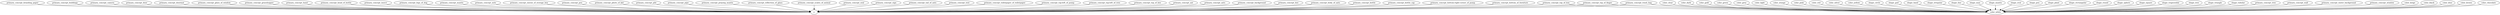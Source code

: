 strict digraph  {
primary_concept_ant;
y;
primary_concept_ants;
primary_concept_background;
primary_concept_bee;
primary_concept_body_of_ants;
primary_concept_bottle;
primary_concept_bottle_cap;
"primary_concept_bottom-right-corner_of_pump";
primary_concept_bottom_of_furniture;
primary_concept_branding_paper;
primary_concept_buildings;
primary_concept_camera;
primary_concept_door;
primary_concept_doormat;
primary_concept_glass_of_window;
primary_concept_grasshopper;
primary_concept_hand;
primary_concept_head_of_bottle;
primary_concept_insect;
primary_concept_legs_of_dog;
primary_concept_mantis;
primary_concept_note;
primary_concept_onesie_of_storage_box;
primary_concept_pen;
primary_concept_photo_of_kid;
primary_concept_pile;
primary_concept_pipe;
primary_concept_praying_mantis;
primary_concept_reflection_of_glass;
primary_concept_scales_of_animal;
primary_concept_seal;
primary_concept_sign;
primary_concept_tail_of_ants;
primary_concept_text;
primary_concept_toiletpaper_of_toiletpaper;
"primary_concept_top-left_of_pump";
"primary_concept_top-left_of_tree";
primary_concept_top_of_bee;
primary_concept_top_of_box;
primary_concept_top_of_finger;
primary_concept_trash_bag;
color_white;
primary_concept_tree;
primary_concept_wall;
primary_concept_water_background;
primary_concept_window;
color_beige;
color_black;
color_blue;
color_brown;
color_chocolate;
color_clear;
color_dark;
color_gold;
color_green;
color_grey;
color_light;
color_orange;
color_pink;
color_red;
color_silver;
color_yellow;
shape_circle;
shape_god;
shape_hand;
shape_irregular;
shape_line;
shape_man;
shape_mantis;
shape_oval;
shape_pen;
shape_plant;
shape_rectangular;
shape_round;
shape_sphere;
shape_square;
shape_trapezoidal;
shape_tree;
shape_triangle;
shape_tubular;
primary_concept_ant -> y;
primary_concept_ants -> y;
primary_concept_background -> y;
primary_concept_bee -> y;
primary_concept_body_of_ants -> y;
primary_concept_bottle -> y;
primary_concept_bottle_cap -> y;
"primary_concept_bottom-right-corner_of_pump" -> y;
primary_concept_bottom_of_furniture -> y;
primary_concept_branding_paper -> y;
primary_concept_buildings -> y;
primary_concept_camera -> y;
primary_concept_door -> y;
primary_concept_doormat -> y;
primary_concept_glass_of_window -> y;
primary_concept_grasshopper -> y;
primary_concept_hand -> y;
primary_concept_head_of_bottle -> y;
primary_concept_insect -> y;
primary_concept_legs_of_dog -> y;
primary_concept_mantis -> y;
primary_concept_note -> y;
primary_concept_onesie_of_storage_box -> y;
primary_concept_pen -> y;
primary_concept_photo_of_kid -> y;
primary_concept_pile -> y;
primary_concept_pipe -> y;
primary_concept_praying_mantis -> y;
primary_concept_reflection_of_glass -> y;
primary_concept_scales_of_animal -> y;
primary_concept_seal -> y;
primary_concept_sign -> y;
primary_concept_tail_of_ants -> y;
primary_concept_text -> y;
primary_concept_toiletpaper_of_toiletpaper -> y;
"primary_concept_top-left_of_pump" -> y;
"primary_concept_top-left_of_tree" -> y;
primary_concept_top_of_bee -> y;
primary_concept_top_of_box -> y;
primary_concept_top_of_box -> color_white;
primary_concept_top_of_finger -> y;
primary_concept_top_of_finger -> color_white;
primary_concept_trash_bag -> y;
primary_concept_trash_bag -> color_white;
primary_concept_tree -> color_white;
primary_concept_wall -> color_white;
primary_concept_water_background -> color_white;
primary_concept_window -> color_white;
color_beige -> color_white;
color_black -> color_white;
color_blue -> color_white;
color_brown -> color_white;
color_chocolate -> color_white;
color_clear -> color_white;
color_dark -> color_white;
color_gold -> color_white;
color_green -> color_white;
color_grey -> color_white;
color_light -> color_white;
color_orange -> color_white;
color_pink -> color_white;
color_red -> color_white;
color_silver -> color_white;
color_yellow -> color_white;
shape_circle -> color_white;
shape_god -> color_white;
shape_hand -> color_white;
shape_irregular -> color_white;
shape_line -> color_white;
shape_man -> color_white;
shape_mantis -> color_white;
shape_oval -> color_white;
shape_pen -> color_white;
shape_plant -> color_white;
shape_rectangular -> color_white;
shape_round -> color_white;
shape_sphere -> color_white;
shape_square -> color_white;
shape_trapezoidal -> color_white;
shape_tree -> color_white;
shape_triangle -> color_white;
shape_tubular -> color_white;
}
